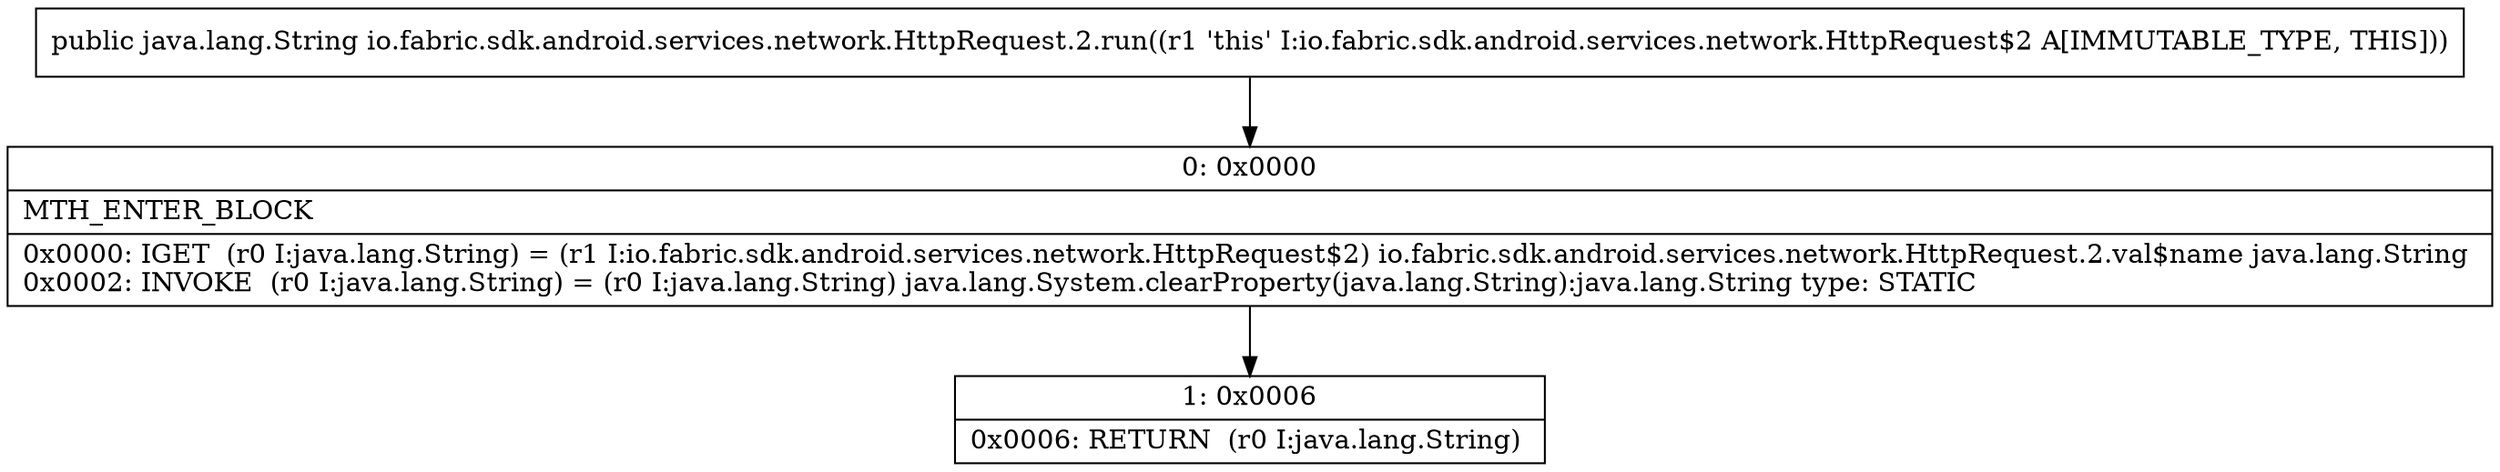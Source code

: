 digraph "CFG forio.fabric.sdk.android.services.network.HttpRequest.2.run()Ljava\/lang\/String;" {
Node_0 [shape=record,label="{0\:\ 0x0000|MTH_ENTER_BLOCK\l|0x0000: IGET  (r0 I:java.lang.String) = (r1 I:io.fabric.sdk.android.services.network.HttpRequest$2) io.fabric.sdk.android.services.network.HttpRequest.2.val$name java.lang.String \l0x0002: INVOKE  (r0 I:java.lang.String) = (r0 I:java.lang.String) java.lang.System.clearProperty(java.lang.String):java.lang.String type: STATIC \l}"];
Node_1 [shape=record,label="{1\:\ 0x0006|0x0006: RETURN  (r0 I:java.lang.String) \l}"];
MethodNode[shape=record,label="{public java.lang.String io.fabric.sdk.android.services.network.HttpRequest.2.run((r1 'this' I:io.fabric.sdk.android.services.network.HttpRequest$2 A[IMMUTABLE_TYPE, THIS])) }"];
MethodNode -> Node_0;
Node_0 -> Node_1;
}

